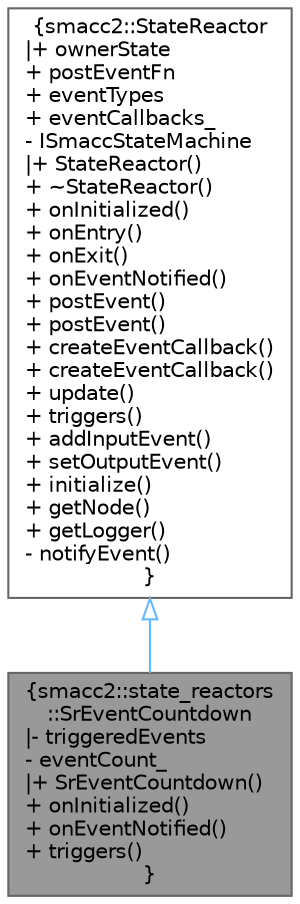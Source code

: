 digraph "smacc2::state_reactors::SrEventCountdown"
{
 // LATEX_PDF_SIZE
  bgcolor="transparent";
  edge [fontname=Helvetica,fontsize=10,labelfontname=Helvetica,labelfontsize=10];
  node [fontname=Helvetica,fontsize=10,shape=box,height=0.2,width=0.4];
  Node1 [label="{smacc2::state_reactors\l::SrEventCountdown\n|- triggeredEvents\l- eventCount_\l|+ SrEventCountdown()\l+ onInitialized()\l+ onEventNotified()\l+ triggers()\l}",height=0.2,width=0.4,color="gray40", fillcolor="grey60", style="filled", fontcolor="black",tooltip=" "];
  Node2 -> Node1 [dir="back",color="steelblue1",style="solid",arrowtail="onormal"];
  Node2 [label="{smacc2::StateReactor\n|+ ownerState\l+ postEventFn\l+ eventTypes\l+ eventCallbacks_\l- ISmaccStateMachine\l|+ StateReactor()\l+ ~StateReactor()\l+ onInitialized()\l+ onEntry()\l+ onExit()\l+ onEventNotified()\l+ postEvent()\l+ postEvent()\l+ createEventCallback()\l+ createEventCallback()\l+ update()\l+ triggers()\l+ addInputEvent()\l+ setOutputEvent()\l+ initialize()\l+ getNode()\l+ getLogger()\l- notifyEvent()\l}",height=0.2,width=0.4,color="gray40", fillcolor="white", style="filled",URL="$classsmacc2_1_1StateReactor.html",tooltip=" "];
}
